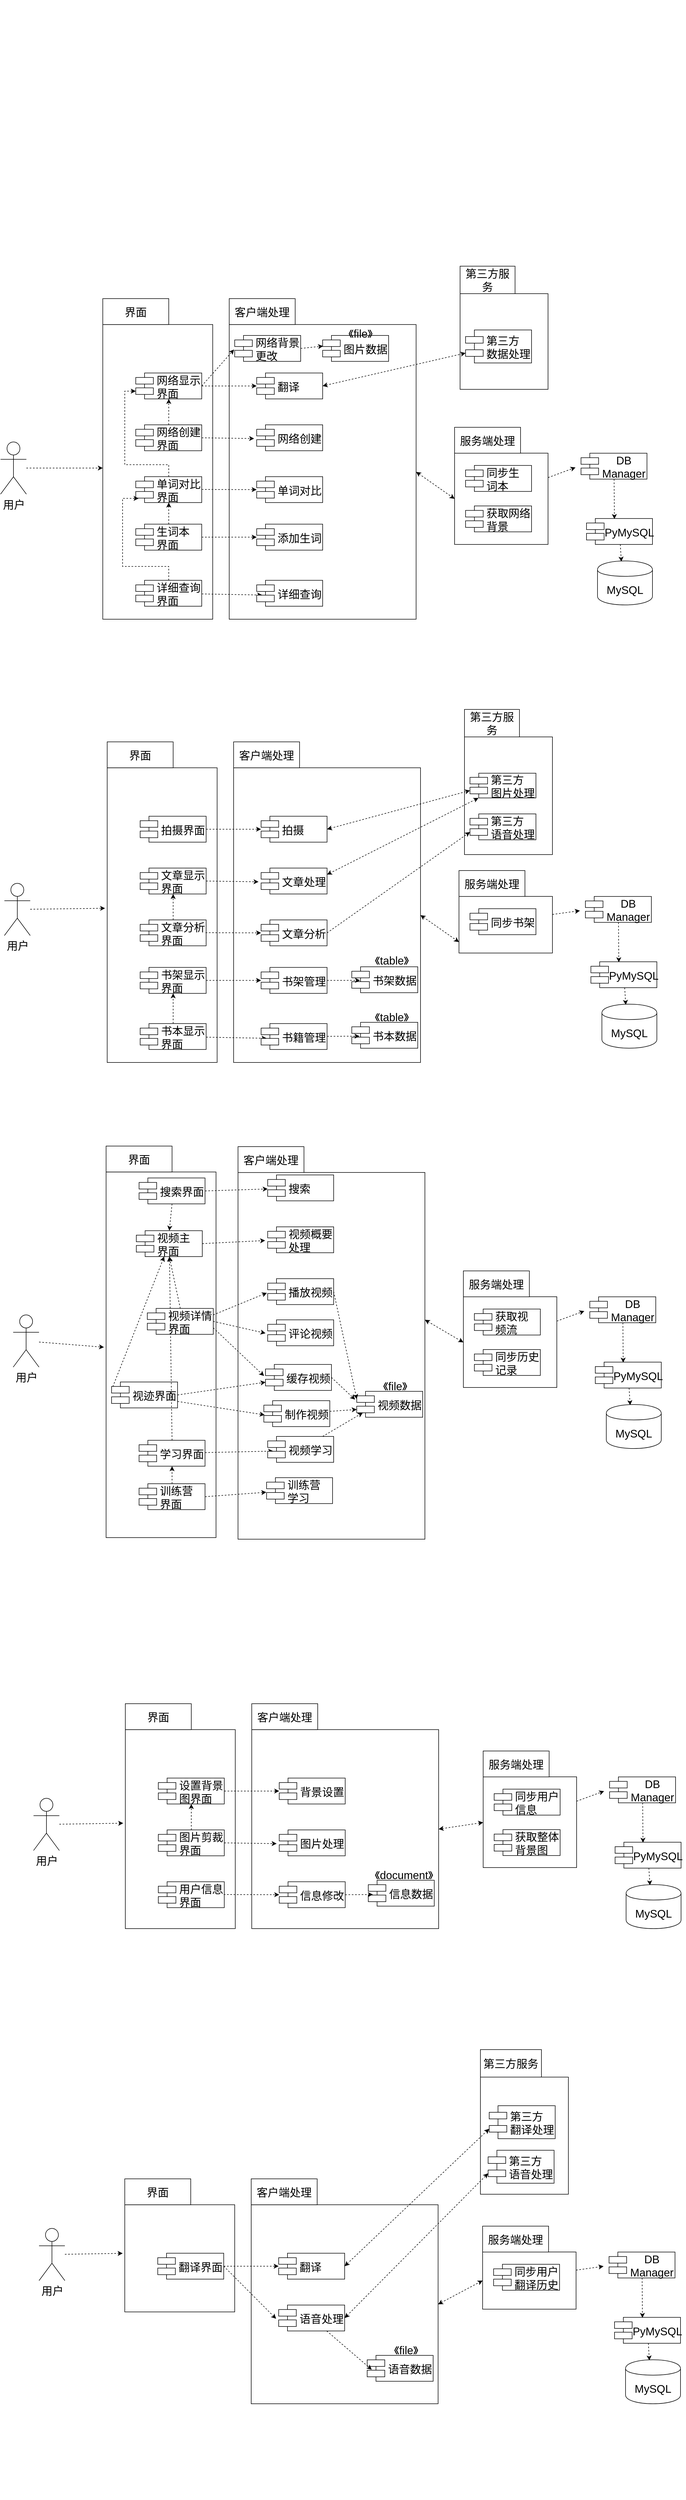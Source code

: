 <mxfile version="12.4.3" type="github" pages="1">
  <diagram id="ex9LxSfplm9mxNxkGoQS" name="Page-1">
    <mxGraphModel dx="1762" dy="5540" grid="0" gridSize="10" guides="1" tooltips="1" connect="1" arrows="1" fold="1" page="1" pageScale="1" pageWidth="3300" pageHeight="4681" math="0" shadow="0">
      <root>
        <mxCell id="0"/>
        <mxCell id="1" parent="0"/>
        <mxCell id="tbxaxa6crfy1sIHWOHth-10" style="edgeStyle=none;rounded=0;orthogonalLoop=1;jettySize=auto;html=1;exitX=0;exitY=0;exitDx=340;exitDy=281.935;exitPerimeter=0;entryX=0;entryY=0;entryDx=0;entryDy=97;entryPerimeter=0;dashed=1;startArrow=classic;startFill=1;fontSize=20;" parent="1" source="CW-1tltKVULje9kkSE9_-15" target="tbxaxa6crfy1sIHWOHth-8" edge="1">
          <mxGeometry relative="1" as="geometry"/>
        </mxCell>
        <mxCell id="CW-1tltKVULje9kkSE9_-15" value="" style="shape=folder;fontStyle=1;spacingTop=10;tabWidth=40;tabHeight=14;tabPosition=left;html=1;fontSize=20;" parent="1" vertex="1">
          <mxGeometry x="590" y="506.13" width="340" height="549.87" as="geometry"/>
        </mxCell>
        <mxCell id="CW-1tltKVULje9kkSE9_-30" value="" style="group;fontSize=16;" parent="1" vertex="1" connectable="0">
          <mxGeometry x="860" y="-70" width="560" height="1200" as="geometry"/>
        </mxCell>
        <mxCell id="tbxaxa6crfy1sIHWOHth-8" value="" style="shape=folder;fontStyle=1;spacingTop=10;tabWidth=40;tabHeight=14;tabPosition=left;html=1;fontSize=20;" parent="CW-1tltKVULje9kkSE9_-30" vertex="1">
          <mxGeometry x="140" y="810" width="170" height="180" as="geometry"/>
        </mxCell>
        <mxCell id="CW-1tltKVULje9kkSE9_-31" value="" style="shape=folder;fontStyle=1;spacingTop=10;tabWidth=40;tabHeight=14;tabPosition=left;html=1;fontSize=20;" parent="CW-1tltKVULje9kkSE9_-30" vertex="1">
          <mxGeometry x="150" y="520" width="160" height="188" as="geometry"/>
        </mxCell>
        <mxCell id="CW-1tltKVULje9kkSE9_-32" value="第三方服务" style="rounded=0;whiteSpace=wrap;html=1;fontSize=20;" parent="CW-1tltKVULje9kkSE9_-30" vertex="1">
          <mxGeometry x="150" y="484" width="100" height="50" as="geometry"/>
        </mxCell>
        <mxCell id="CW-1tltKVULje9kkSE9_-33" value="第三方&#xa;数据处理" style="shape=component;align=left;spacingLeft=36;fontSize=20;" parent="CW-1tltKVULje9kkSE9_-30" vertex="1">
          <mxGeometry x="160" y="600" width="120" height="60" as="geometry"/>
        </mxCell>
        <mxCell id="CW-1tltKVULje9kkSE9_-62" value="同步生&#xa;词本" style="shape=component;align=left;spacingLeft=36;fontSize=20;" parent="CW-1tltKVULje9kkSE9_-30" vertex="1">
          <mxGeometry x="160" y="846.432" width="120" height="47.131" as="geometry"/>
        </mxCell>
        <mxCell id="tbxaxa6crfy1sIHWOHth-1" value="获取网络&#xa;背景" style="shape=component;align=left;spacingLeft=36;fontSize=20;" parent="CW-1tltKVULje9kkSE9_-30" vertex="1">
          <mxGeometry x="160" y="920.002" width="120" height="47.131" as="geometry"/>
        </mxCell>
        <mxCell id="tbxaxa6crfy1sIHWOHth-9" value="服务端处理" style="rounded=0;whiteSpace=wrap;html=1;fontSize=20;" parent="CW-1tltKVULje9kkSE9_-30" vertex="1">
          <mxGeometry x="140" y="777" width="120" height="47.131" as="geometry"/>
        </mxCell>
        <mxCell id="tbxaxa6crfy1sIHWOHth-14" style="edgeStyle=none;rounded=0;orthogonalLoop=1;jettySize=auto;html=1;entryX=0.423;entryY=0.019;entryDx=0;entryDy=0;entryPerimeter=0;dashed=1;startArrow=none;startFill=0;fontSize=20;" parent="CW-1tltKVULje9kkSE9_-30" source="tbxaxa6crfy1sIHWOHth-11" target="tbxaxa6crfy1sIHWOHth-12" edge="1">
          <mxGeometry relative="1" as="geometry"/>
        </mxCell>
        <mxCell id="tbxaxa6crfy1sIHWOHth-11" value="DB&#xa;Manager" style="shape=component;align=center;spacingLeft=36;fontSize=20;" parent="CW-1tltKVULje9kkSE9_-30" vertex="1">
          <mxGeometry x="370" y="824.133" width="120" height="47.131" as="geometry"/>
        </mxCell>
        <mxCell id="tbxaxa6crfy1sIHWOHth-15" style="edgeStyle=none;rounded=0;orthogonalLoop=1;jettySize=auto;html=1;entryX=0.434;entryY=0.016;entryDx=0;entryDy=0;entryPerimeter=0;dashed=1;startArrow=none;startFill=0;fontSize=20;" parent="CW-1tltKVULje9kkSE9_-30" source="tbxaxa6crfy1sIHWOHth-12" target="CW-1tltKVULje9kkSE9_-3" edge="1">
          <mxGeometry relative="1" as="geometry"/>
        </mxCell>
        <mxCell id="tbxaxa6crfy1sIHWOHth-12" value="PyMySQL" style="shape=component;align=center;spacingLeft=36;fontSize=20;" parent="CW-1tltKVULje9kkSE9_-30" vertex="1">
          <mxGeometry x="380" y="942.873" width="120" height="47.131" as="geometry"/>
        </mxCell>
        <mxCell id="CW-1tltKVULje9kkSE9_-3" value="MySQL" style="shape=cylinder;whiteSpace=wrap;html=1;boundedLbl=1;backgroundOutline=1;fontSize=20;" parent="CW-1tltKVULje9kkSE9_-30" vertex="1">
          <mxGeometry x="400" y="1020" width="100" height="80" as="geometry"/>
        </mxCell>
        <mxCell id="CW-1tltKVULje9kkSE9_-11" value="" style="group;fontSize=20;" parent="1" vertex="1" connectable="0">
          <mxGeometry x="370" y="470" width="200" height="586" as="geometry"/>
        </mxCell>
        <mxCell id="CW-1tltKVULje9kkSE9_-9" value="" style="shape=folder;fontStyle=1;spacingTop=10;tabWidth=40;tabHeight=14;tabPosition=left;html=1;fontSize=20;" parent="CW-1tltKVULje9kkSE9_-11" vertex="1">
          <mxGeometry x="-10" y="36.134" width="200" height="549.866" as="geometry"/>
        </mxCell>
        <mxCell id="CW-1tltKVULje9kkSE9_-10" value="界面" style="rounded=0;whiteSpace=wrap;html=1;fontSize=20;" parent="CW-1tltKVULje9kkSE9_-11" vertex="1">
          <mxGeometry x="-10" y="3" width="120" height="47.131" as="geometry"/>
        </mxCell>
        <mxCell id="CW-1tltKVULje9kkSE9_-2" value="网络显示&#xa;界面" style="shape=component;align=left;spacingLeft=36;fontSize=20;" parent="CW-1tltKVULje9kkSE9_-11" vertex="1">
          <mxGeometry x="50" y="138.252" width="120" height="47.131" as="geometry"/>
        </mxCell>
        <mxCell id="tbxaxa6crfy1sIHWOHth-2" style="rounded=0;orthogonalLoop=1;jettySize=auto;html=1;entryX=0.5;entryY=1;entryDx=0;entryDy=0;dashed=1;fontSize=20;" parent="CW-1tltKVULje9kkSE9_-11" source="CW-1tltKVULje9kkSE9_-4" target="CW-1tltKVULje9kkSE9_-2" edge="1">
          <mxGeometry relative="1" as="geometry"/>
        </mxCell>
        <mxCell id="CW-1tltKVULje9kkSE9_-4" value="网络创建&#xa;界面" style="shape=component;align=left;spacingLeft=36;fontSize=20;" parent="CW-1tltKVULje9kkSE9_-11" vertex="1">
          <mxGeometry x="50" y="232.515" width="120" height="47.131" as="geometry"/>
        </mxCell>
        <mxCell id="y9JsLyn2BETV8xNkZONh-4" style="edgeStyle=orthogonalEdgeStyle;rounded=0;orthogonalLoop=1;jettySize=auto;html=1;exitX=0.5;exitY=0;exitDx=0;exitDy=0;entryX=0;entryY=0.7;entryDx=0;entryDy=0;fontSize=20;dashed=1;" edge="1" parent="CW-1tltKVULje9kkSE9_-11" source="CW-1tltKVULje9kkSE9_-5" target="CW-1tltKVULje9kkSE9_-2">
          <mxGeometry relative="1" as="geometry">
            <Array as="points">
              <mxPoint x="110" y="305"/>
              <mxPoint x="30" y="305"/>
              <mxPoint x="30" y="171"/>
            </Array>
          </mxGeometry>
        </mxCell>
        <mxCell id="CW-1tltKVULje9kkSE9_-5" value="单词对比&#xa;界面" style="shape=component;align=left;spacingLeft=36;fontSize=20;" parent="CW-1tltKVULje9kkSE9_-11" vertex="1">
          <mxGeometry x="50" y="326.777" width="120" height="47.131" as="geometry"/>
        </mxCell>
        <mxCell id="y9JsLyn2BETV8xNkZONh-5" style="edgeStyle=orthogonalEdgeStyle;rounded=0;orthogonalLoop=1;jettySize=auto;html=1;entryX=0.5;entryY=1;entryDx=0;entryDy=0;dashed=1;fontSize=20;" edge="1" parent="CW-1tltKVULje9kkSE9_-11" source="CW-1tltKVULje9kkSE9_-6" target="CW-1tltKVULje9kkSE9_-5">
          <mxGeometry relative="1" as="geometry"/>
        </mxCell>
        <mxCell id="CW-1tltKVULje9kkSE9_-6" value="生词本&#xa;界面" style="shape=component;align=left;spacingLeft=36;fontSize=20;" parent="CW-1tltKVULje9kkSE9_-11" vertex="1">
          <mxGeometry x="50" y="413.185" width="120" height="47.131" as="geometry"/>
        </mxCell>
        <mxCell id="y9JsLyn2BETV8xNkZONh-6" style="edgeStyle=orthogonalEdgeStyle;rounded=0;orthogonalLoop=1;jettySize=auto;html=1;entryX=0.043;entryY=0.838;entryDx=0;entryDy=0;entryPerimeter=0;dashed=1;fontSize=20;" edge="1" parent="CW-1tltKVULje9kkSE9_-11" source="CW-1tltKVULje9kkSE9_-7" target="CW-1tltKVULje9kkSE9_-5">
          <mxGeometry relative="1" as="geometry">
            <Array as="points">
              <mxPoint x="110" y="490"/>
              <mxPoint x="26" y="490"/>
              <mxPoint x="26" y="366"/>
            </Array>
          </mxGeometry>
        </mxCell>
        <mxCell id="CW-1tltKVULje9kkSE9_-7" value="详细查询&#xa;界面" style="shape=component;align=left;spacingLeft=36;fontSize=20;" parent="CW-1tltKVULje9kkSE9_-11" vertex="1">
          <mxGeometry x="50" y="515.303" width="120" height="47.131" as="geometry"/>
        </mxCell>
        <mxCell id="CW-1tltKVULje9kkSE9_-34" style="rounded=0;orthogonalLoop=1;jettySize=auto;html=1;exitX=1;exitY=0.5;exitDx=0;exitDy=0;entryX=0;entryY=0.7;entryDx=0;entryDy=0;fontSize=20;dashed=1;startArrow=classic;startFill=1;" parent="1" source="CW-1tltKVULje9kkSE9_-18" target="CW-1tltKVULje9kkSE9_-33" edge="1">
          <mxGeometry relative="1" as="geometry"/>
        </mxCell>
        <mxCell id="CW-1tltKVULje9kkSE9_-38" style="edgeStyle=none;rounded=0;orthogonalLoop=1;jettySize=auto;html=1;exitX=1;exitY=0.5;exitDx=0;exitDy=0;dashed=1;fontSize=20;" parent="1" source="CW-1tltKVULje9kkSE9_-2" target="CW-1tltKVULje9kkSE9_-18" edge="1">
          <mxGeometry relative="1" as="geometry"/>
        </mxCell>
        <mxCell id="CW-1tltKVULje9kkSE9_-39" style="edgeStyle=none;rounded=0;orthogonalLoop=1;jettySize=auto;html=1;exitX=1;exitY=0.5;exitDx=0;exitDy=0;entryX=-0.039;entryY=0.53;entryDx=0;entryDy=0;entryPerimeter=0;dashed=1;fontSize=20;" parent="1" source="CW-1tltKVULje9kkSE9_-4" target="CW-1tltKVULje9kkSE9_-19" edge="1">
          <mxGeometry relative="1" as="geometry"/>
        </mxCell>
        <mxCell id="CW-1tltKVULje9kkSE9_-43" style="edgeStyle=none;rounded=0;orthogonalLoop=1;jettySize=auto;html=1;exitX=1;exitY=0.5;exitDx=0;exitDy=0;dashed=1;fontSize=20;" parent="1" source="CW-1tltKVULje9kkSE9_-6" target="CW-1tltKVULje9kkSE9_-21" edge="1">
          <mxGeometry relative="1" as="geometry"/>
        </mxCell>
        <mxCell id="CW-1tltKVULje9kkSE9_-45" style="edgeStyle=none;rounded=0;orthogonalLoop=1;jettySize=auto;html=1;entryX=0.083;entryY=0.567;entryDx=0;entryDy=0;entryPerimeter=0;dashed=1;fontSize=20;" parent="1" source="CW-1tltKVULje9kkSE9_-7" target="CW-1tltKVULje9kkSE9_-22" edge="1">
          <mxGeometry relative="1" as="geometry"/>
        </mxCell>
        <mxCell id="CW-1tltKVULje9kkSE9_-70" style="edgeStyle=none;rounded=0;orthogonalLoop=1;jettySize=auto;html=1;exitX=1;exitY=0.5;exitDx=0;exitDy=0;entryX=-0.01;entryY=0.541;entryDx=0;entryDy=0;entryPerimeter=0;dashed=1;fontSize=20;" parent="1" source="CW-1tltKVULje9kkSE9_-2" target="CW-1tltKVULje9kkSE9_-69" edge="1">
          <mxGeometry relative="1" as="geometry"/>
        </mxCell>
        <mxCell id="tbxaxa6crfy1sIHWOHth-6" style="edgeStyle=none;rounded=0;orthogonalLoop=1;jettySize=auto;html=1;exitX=1;exitY=0.5;exitDx=0;exitDy=0;dashed=1;entryX=0.006;entryY=0.411;entryDx=0;entryDy=0;entryPerimeter=0;fontSize=20;" parent="1" source="CW-1tltKVULje9kkSE9_-69" target="tbxaxa6crfy1sIHWOHth-4" edge="1">
          <mxGeometry relative="1" as="geometry">
            <mxPoint x="830" y="460" as="targetPoint"/>
          </mxGeometry>
        </mxCell>
        <mxCell id="tbxaxa6crfy1sIHWOHth-7" value="" style="group;fontSize=20;" parent="1" vertex="1" connectable="0">
          <mxGeometry x="760" y="540" width="120" height="47.133" as="geometry"/>
        </mxCell>
        <mxCell id="tbxaxa6crfy1sIHWOHth-4" value="图片数据" style="shape=component;align=left;spacingLeft=36;fontSize=20;" parent="tbxaxa6crfy1sIHWOHth-7" vertex="1">
          <mxGeometry y="0.002" width="120" height="47.131" as="geometry"/>
        </mxCell>
        <mxCell id="CW-1tltKVULje9kkSE9_-16" value="" style="group;fontSize=20;" parent="1" vertex="1" connectable="0">
          <mxGeometry x="640" y="529.7" width="120" height="502.735" as="geometry"/>
        </mxCell>
        <mxCell id="CW-1tltKVULje9kkSE9_-18" value="翻译" style="shape=component;align=left;spacingLeft=36;fontSize=20;" parent="CW-1tltKVULje9kkSE9_-16" vertex="1">
          <mxGeometry y="78.552" width="120" height="47.131" as="geometry"/>
        </mxCell>
        <mxCell id="CW-1tltKVULje9kkSE9_-19" value="网络创建" style="shape=component;align=left;spacingLeft=36;fontSize=20;" parent="CW-1tltKVULje9kkSE9_-16" vertex="1">
          <mxGeometry y="172.815" width="120" height="47.131" as="geometry"/>
        </mxCell>
        <mxCell id="CW-1tltKVULje9kkSE9_-20" value="单词对比" style="shape=component;align=left;spacingLeft=36;fontSize=20;" parent="CW-1tltKVULje9kkSE9_-16" vertex="1">
          <mxGeometry y="267.078" width="120" height="47.131" as="geometry"/>
        </mxCell>
        <mxCell id="CW-1tltKVULje9kkSE9_-21" value="添加生词" style="shape=component;align=left;spacingLeft=36;fontSize=20;" parent="CW-1tltKVULje9kkSE9_-16" vertex="1">
          <mxGeometry y="353.485" width="120" height="47.131" as="geometry"/>
        </mxCell>
        <mxCell id="CW-1tltKVULje9kkSE9_-22" value="详细查询" style="shape=component;align=left;spacingLeft=36;fontSize=20;" parent="CW-1tltKVULje9kkSE9_-16" vertex="1">
          <mxGeometry y="455.603" width="120" height="47.131" as="geometry"/>
        </mxCell>
        <mxCell id="CW-1tltKVULje9kkSE9_-23" value="客户端处理" style="rounded=0;whiteSpace=wrap;html=1;fontSize=20;" parent="1" vertex="1">
          <mxGeometry x="590" y="473" width="120" height="47.131" as="geometry"/>
        </mxCell>
        <mxCell id="CW-1tltKVULje9kkSE9_-40" style="edgeStyle=none;rounded=0;orthogonalLoop=1;jettySize=auto;html=1;entryX=0.25;entryY=0.4;entryDx=0;entryDy=0;entryPerimeter=0;dashed=1;fontSize=20;" parent="1" edge="1">
          <mxGeometry relative="1" as="geometry">
            <mxPoint x="540" y="820" as="sourcePoint"/>
            <mxPoint x="640" y="820.343" as="targetPoint"/>
          </mxGeometry>
        </mxCell>
        <mxCell id="CW-1tltKVULje9kkSE9_-69" value="网络背景&#xa;更改" style="shape=component;align=left;spacingLeft=36;fontSize=20;" parent="1" vertex="1">
          <mxGeometry x="600" y="540.002" width="120" height="47.131" as="geometry"/>
        </mxCell>
        <mxCell id="tbxaxa6crfy1sIHWOHth-13" style="edgeStyle=none;rounded=0;orthogonalLoop=1;jettySize=auto;html=1;dashed=1;startArrow=none;startFill=0;fontSize=20;" parent="1" source="tbxaxa6crfy1sIHWOHth-8" edge="1">
          <mxGeometry relative="1" as="geometry">
            <mxPoint x="1220" y="780" as="targetPoint"/>
          </mxGeometry>
        </mxCell>
        <mxCell id="qJFX0ecqvIk8mTzOzyiB-1" style="edgeStyle=none;rounded=0;orthogonalLoop=1;jettySize=auto;html=1;exitX=0;exitY=0;exitDx=340;exitDy=281.935;exitPerimeter=0;entryX=0;entryY=0;entryDx=0;entryDy=97;entryPerimeter=0;dashed=1;startArrow=classic;startFill=1;fontSize=20;" parent="1" source="qJFX0ecqvIk8mTzOzyiB-2" target="qJFX0ecqvIk8mTzOzyiB-3" edge="1">
          <mxGeometry relative="1" as="geometry"/>
        </mxCell>
        <mxCell id="qJFX0ecqvIk8mTzOzyiB-2" value="" style="shape=folder;fontStyle=1;spacingTop=10;tabWidth=40;tabHeight=14;tabPosition=left;html=1;fontSize=20;" parent="1" vertex="1">
          <mxGeometry x="598" y="1312.13" width="340" height="549.87" as="geometry"/>
        </mxCell>
        <mxCell id="qJFX0ecqvIk8mTzOzyiB-3" value="" style="shape=folder;fontStyle=1;spacingTop=10;tabWidth=40;tabHeight=14;tabPosition=left;html=1;fontSize=20;" parent="1" vertex="1">
          <mxGeometry x="1008" y="1546" width="170" height="117" as="geometry"/>
        </mxCell>
        <mxCell id="qJFX0ecqvIk8mTzOzyiB-4" value="" style="shape=folder;fontStyle=1;spacingTop=10;tabWidth=40;tabHeight=14;tabPosition=left;html=1;fontSize=20;" parent="1" vertex="1">
          <mxGeometry x="1018" y="1256" width="160" height="228" as="geometry"/>
        </mxCell>
        <mxCell id="qJFX0ecqvIk8mTzOzyiB-5" value="第三方服务" style="rounded=0;whiteSpace=wrap;html=1;fontSize=20;" parent="1" vertex="1">
          <mxGeometry x="1018" y="1220" width="100" height="50" as="geometry"/>
        </mxCell>
        <mxCell id="qJFX0ecqvIk8mTzOzyiB-50" style="edgeStyle=none;rounded=0;orthogonalLoop=1;jettySize=auto;html=1;entryX=1;entryY=0.25;entryDx=0;entryDy=0;dashed=1;startArrow=classic;startFill=1;fontSize=20;" parent="1" source="qJFX0ecqvIk8mTzOzyiB-6" target="qJFX0ecqvIk8mTzOzyiB-36" edge="1">
          <mxGeometry relative="1" as="geometry"/>
        </mxCell>
        <mxCell id="qJFX0ecqvIk8mTzOzyiB-6" value="第三方&#xa;图片处理" style="shape=component;align=left;spacingLeft=36;fontSize=20;" parent="1" vertex="1">
          <mxGeometry x="1028" y="1336" width="120" height="45" as="geometry"/>
        </mxCell>
        <mxCell id="qJFX0ecqvIk8mTzOzyiB-7" value="同步书架" style="shape=component;align=left;spacingLeft=36;fontSize=20;" parent="1" vertex="1">
          <mxGeometry x="1028" y="1582.432" width="120" height="47.131" as="geometry"/>
        </mxCell>
        <mxCell id="qJFX0ecqvIk8mTzOzyiB-9" value="服务端处理" style="rounded=0;whiteSpace=wrap;html=1;fontSize=20;" parent="1" vertex="1">
          <mxGeometry x="1008" y="1513" width="120" height="47.131" as="geometry"/>
        </mxCell>
        <mxCell id="qJFX0ecqvIk8mTzOzyiB-10" style="edgeStyle=none;rounded=0;orthogonalLoop=1;jettySize=auto;html=1;entryX=0.423;entryY=0.019;entryDx=0;entryDy=0;entryPerimeter=0;dashed=1;startArrow=none;startFill=0;fontSize=20;" parent="1" source="qJFX0ecqvIk8mTzOzyiB-11" target="qJFX0ecqvIk8mTzOzyiB-13" edge="1">
          <mxGeometry relative="1" as="geometry"/>
        </mxCell>
        <mxCell id="qJFX0ecqvIk8mTzOzyiB-11" value="DB&#xa;Manager" style="shape=component;align=center;spacingLeft=36;fontSize=20;" parent="1" vertex="1">
          <mxGeometry x="1238" y="1560.133" width="120" height="47.131" as="geometry"/>
        </mxCell>
        <mxCell id="qJFX0ecqvIk8mTzOzyiB-12" style="edgeStyle=none;rounded=0;orthogonalLoop=1;jettySize=auto;html=1;entryX=0.434;entryY=0.016;entryDx=0;entryDy=0;entryPerimeter=0;dashed=1;startArrow=none;startFill=0;fontSize=20;" parent="1" source="qJFX0ecqvIk8mTzOzyiB-13" target="qJFX0ecqvIk8mTzOzyiB-14" edge="1">
          <mxGeometry relative="1" as="geometry"/>
        </mxCell>
        <mxCell id="qJFX0ecqvIk8mTzOzyiB-13" value="PyMySQL" style="shape=component;align=center;spacingLeft=36;fontSize=20;" parent="1" vertex="1">
          <mxGeometry x="1248" y="1678.873" width="120" height="47.131" as="geometry"/>
        </mxCell>
        <mxCell id="qJFX0ecqvIk8mTzOzyiB-14" value="MySQL" style="shape=cylinder;whiteSpace=wrap;html=1;boundedLbl=1;backgroundOutline=1;fontSize=20;" parent="1" vertex="1">
          <mxGeometry x="1268" y="1756" width="100" height="80" as="geometry"/>
        </mxCell>
        <mxCell id="qJFX0ecqvIk8mTzOzyiB-15" value="" style="group;fontSize=20;" parent="1" vertex="1" connectable="0">
          <mxGeometry x="378" y="1276" width="200" height="586" as="geometry"/>
        </mxCell>
        <mxCell id="qJFX0ecqvIk8mTzOzyiB-16" value="" style="shape=folder;fontStyle=1;spacingTop=10;tabWidth=40;tabHeight=14;tabPosition=left;html=1;fontSize=20;" parent="qJFX0ecqvIk8mTzOzyiB-15" vertex="1">
          <mxGeometry x="-10" y="36.134" width="200" height="549.866" as="geometry"/>
        </mxCell>
        <mxCell id="qJFX0ecqvIk8mTzOzyiB-17" value="界面" style="rounded=0;whiteSpace=wrap;html=1;fontSize=20;" parent="qJFX0ecqvIk8mTzOzyiB-15" vertex="1">
          <mxGeometry x="-10" y="3" width="120" height="47.131" as="geometry"/>
        </mxCell>
        <mxCell id="qJFX0ecqvIk8mTzOzyiB-18" value="拍摄界面" style="shape=component;align=left;spacingLeft=36;fontSize=20;" parent="qJFX0ecqvIk8mTzOzyiB-15" vertex="1">
          <mxGeometry x="50" y="138.252" width="120" height="47.131" as="geometry"/>
        </mxCell>
        <mxCell id="qJFX0ecqvIk8mTzOzyiB-20" value="文章显示&#xa;界面" style="shape=component;align=left;spacingLeft=36;fontSize=20;" parent="qJFX0ecqvIk8mTzOzyiB-15" vertex="1">
          <mxGeometry x="50" y="232.515" width="120" height="47.131" as="geometry"/>
        </mxCell>
        <mxCell id="qJFX0ecqvIk8mTzOzyiB-113" style="edgeStyle=none;rounded=0;orthogonalLoop=1;jettySize=auto;html=1;dashed=1;startArrow=none;startFill=0;fontSize=20;" parent="qJFX0ecqvIk8mTzOzyiB-15" source="qJFX0ecqvIk8mTzOzyiB-21" target="qJFX0ecqvIk8mTzOzyiB-20" edge="1">
          <mxGeometry relative="1" as="geometry"/>
        </mxCell>
        <mxCell id="qJFX0ecqvIk8mTzOzyiB-21" value="文章分析&#xa;界面" style="shape=component;align=left;spacingLeft=36;fontSize=20;" parent="qJFX0ecqvIk8mTzOzyiB-15" vertex="1">
          <mxGeometry x="50" y="326.777" width="120" height="47.131" as="geometry"/>
        </mxCell>
        <mxCell id="qJFX0ecqvIk8mTzOzyiB-22" value="书架显示&#xa;界面" style="shape=component;align=left;spacingLeft=36;fontSize=20;" parent="qJFX0ecqvIk8mTzOzyiB-15" vertex="1">
          <mxGeometry x="50" y="413.185" width="120" height="47.131" as="geometry"/>
        </mxCell>
        <mxCell id="qJFX0ecqvIk8mTzOzyiB-114" style="edgeStyle=none;rounded=0;orthogonalLoop=1;jettySize=auto;html=1;dashed=1;startArrow=none;startFill=0;fontSize=20;" parent="qJFX0ecqvIk8mTzOzyiB-15" source="qJFX0ecqvIk8mTzOzyiB-23" target="qJFX0ecqvIk8mTzOzyiB-22" edge="1">
          <mxGeometry relative="1" as="geometry"/>
        </mxCell>
        <mxCell id="qJFX0ecqvIk8mTzOzyiB-23" value="书本显示&#xa;界面" style="shape=component;align=left;spacingLeft=36;fontSize=20;" parent="qJFX0ecqvIk8mTzOzyiB-15" vertex="1">
          <mxGeometry x="50" y="515.303" width="120" height="47.131" as="geometry"/>
        </mxCell>
        <mxCell id="qJFX0ecqvIk8mTzOzyiB-24" style="rounded=0;orthogonalLoop=1;jettySize=auto;html=1;exitX=1;exitY=0.5;exitDx=0;exitDy=0;entryX=0;entryY=0.7;entryDx=0;entryDy=0;fontSize=20;dashed=1;startArrow=classic;startFill=1;" parent="1" source="qJFX0ecqvIk8mTzOzyiB-35" target="qJFX0ecqvIk8mTzOzyiB-6" edge="1">
          <mxGeometry relative="1" as="geometry"/>
        </mxCell>
        <mxCell id="qJFX0ecqvIk8mTzOzyiB-25" style="edgeStyle=none;rounded=0;orthogonalLoop=1;jettySize=auto;html=1;exitX=1;exitY=0.5;exitDx=0;exitDy=0;dashed=1;fontSize=20;" parent="1" source="qJFX0ecqvIk8mTzOzyiB-18" target="qJFX0ecqvIk8mTzOzyiB-35" edge="1">
          <mxGeometry relative="1" as="geometry"/>
        </mxCell>
        <mxCell id="qJFX0ecqvIk8mTzOzyiB-26" style="edgeStyle=none;rounded=0;orthogonalLoop=1;jettySize=auto;html=1;exitX=1;exitY=0.5;exitDx=0;exitDy=0;entryX=-0.039;entryY=0.53;entryDx=0;entryDy=0;entryPerimeter=0;dashed=1;fontSize=20;" parent="1" source="qJFX0ecqvIk8mTzOzyiB-20" target="qJFX0ecqvIk8mTzOzyiB-36" edge="1">
          <mxGeometry relative="1" as="geometry"/>
        </mxCell>
        <mxCell id="qJFX0ecqvIk8mTzOzyiB-27" style="edgeStyle=none;rounded=0;orthogonalLoop=1;jettySize=auto;html=1;exitX=1;exitY=0.5;exitDx=0;exitDy=0;dashed=1;fontSize=20;" parent="1" source="qJFX0ecqvIk8mTzOzyiB-22" target="qJFX0ecqvIk8mTzOzyiB-38" edge="1">
          <mxGeometry relative="1" as="geometry"/>
        </mxCell>
        <mxCell id="qJFX0ecqvIk8mTzOzyiB-28" style="edgeStyle=none;rounded=0;orthogonalLoop=1;jettySize=auto;html=1;entryX=0.083;entryY=0.567;entryDx=0;entryDy=0;entryPerimeter=0;dashed=1;fontSize=20;" parent="1" source="qJFX0ecqvIk8mTzOzyiB-23" target="qJFX0ecqvIk8mTzOzyiB-39" edge="1">
          <mxGeometry relative="1" as="geometry"/>
        </mxCell>
        <mxCell id="qJFX0ecqvIk8mTzOzyiB-34" value="" style="group;fontSize=20;" parent="1" vertex="1" connectable="0">
          <mxGeometry x="648" y="1335.7" width="120" height="502.735" as="geometry"/>
        </mxCell>
        <mxCell id="qJFX0ecqvIk8mTzOzyiB-35" value="拍摄" style="shape=component;align=left;spacingLeft=36;fontSize=20;" parent="qJFX0ecqvIk8mTzOzyiB-34" vertex="1">
          <mxGeometry y="78.552" width="120" height="47.131" as="geometry"/>
        </mxCell>
        <mxCell id="qJFX0ecqvIk8mTzOzyiB-36" value="文章处理" style="shape=component;align=left;spacingLeft=36;fontSize=20;" parent="qJFX0ecqvIk8mTzOzyiB-34" vertex="1">
          <mxGeometry y="172.815" width="120" height="47.131" as="geometry"/>
        </mxCell>
        <mxCell id="qJFX0ecqvIk8mTzOzyiB-37" value="文章分析" style="shape=component;align=left;spacingLeft=36;fontSize=20;" parent="qJFX0ecqvIk8mTzOzyiB-34" vertex="1">
          <mxGeometry y="267.078" width="120" height="47.131" as="geometry"/>
        </mxCell>
        <mxCell id="qJFX0ecqvIk8mTzOzyiB-38" value="书架管理" style="shape=component;align=left;spacingLeft=36;fontSize=20;" parent="qJFX0ecqvIk8mTzOzyiB-34" vertex="1">
          <mxGeometry y="353.485" width="120" height="47.131" as="geometry"/>
        </mxCell>
        <mxCell id="qJFX0ecqvIk8mTzOzyiB-39" value="书籍管理" style="shape=component;align=left;spacingLeft=36;fontSize=20;" parent="qJFX0ecqvIk8mTzOzyiB-34" vertex="1">
          <mxGeometry y="455.603" width="120" height="47.131" as="geometry"/>
        </mxCell>
        <mxCell id="qJFX0ecqvIk8mTzOzyiB-40" value="客户端处理" style="rounded=0;whiteSpace=wrap;html=1;fontSize=20;" parent="1" vertex="1">
          <mxGeometry x="598" y="1279" width="120" height="47.131" as="geometry"/>
        </mxCell>
        <mxCell id="qJFX0ecqvIk8mTzOzyiB-41" style="edgeStyle=none;rounded=0;orthogonalLoop=1;jettySize=auto;html=1;entryX=0.25;entryY=0.4;entryDx=0;entryDy=0;entryPerimeter=0;dashed=1;fontSize=20;" parent="1" edge="1">
          <mxGeometry relative="1" as="geometry">
            <mxPoint x="547" y="1626" as="sourcePoint"/>
            <mxPoint x="648" y="1626.343" as="targetPoint"/>
          </mxGeometry>
        </mxCell>
        <mxCell id="qJFX0ecqvIk8mTzOzyiB-43" style="edgeStyle=none;rounded=0;orthogonalLoop=1;jettySize=auto;html=1;dashed=1;startArrow=none;startFill=0;fontSize=20;" parent="1" source="qJFX0ecqvIk8mTzOzyiB-3" edge="1">
          <mxGeometry relative="1" as="geometry">
            <mxPoint x="1228" y="1586" as="targetPoint"/>
          </mxGeometry>
        </mxCell>
        <mxCell id="qJFX0ecqvIk8mTzOzyiB-49" style="rounded=0;orthogonalLoop=1;jettySize=auto;html=1;dashed=1;fontSize=20;" parent="1" source="qJFX0ecqvIk8mTzOzyiB-46" target="CW-1tltKVULje9kkSE9_-9" edge="1">
          <mxGeometry relative="1" as="geometry"/>
        </mxCell>
        <mxCell id="qJFX0ecqvIk8mTzOzyiB-46" value="用户" style="shape=umlActor;verticalLabelPosition=bottom;labelBackgroundColor=#ffffff;verticalAlign=top;html=1;outlineConnect=0;fontSize=20;" parent="1" vertex="1">
          <mxGeometry x="174" y="733.57" width="47" height="95" as="geometry"/>
        </mxCell>
        <mxCell id="qJFX0ecqvIk8mTzOzyiB-51" value="第三方&#xa;语音处理" style="shape=component;align=left;spacingLeft=36;fontSize=20;" parent="1" vertex="1">
          <mxGeometry x="1028" y="1410.002" width="120" height="47.131" as="geometry"/>
        </mxCell>
        <mxCell id="qJFX0ecqvIk8mTzOzyiB-52" style="edgeStyle=none;rounded=0;orthogonalLoop=1;jettySize=auto;html=1;exitX=1;exitY=0.5;exitDx=0;exitDy=0;entryX=0;entryY=0.7;entryDx=0;entryDy=0;dashed=1;startArrow=none;startFill=0;fontSize=20;" parent="1" source="qJFX0ecqvIk8mTzOzyiB-37" target="qJFX0ecqvIk8mTzOzyiB-51" edge="1">
          <mxGeometry relative="1" as="geometry"/>
        </mxCell>
        <mxCell id="qJFX0ecqvIk8mTzOzyiB-53" value="" style="group;fontSize=20;" parent="1" vertex="1" connectable="0">
          <mxGeometry x="813" y="1688" width="120" height="47.133" as="geometry"/>
        </mxCell>
        <mxCell id="qJFX0ecqvIk8mTzOzyiB-54" value="书架数据" style="shape=component;align=left;spacingLeft=36;fontSize=20;" parent="qJFX0ecqvIk8mTzOzyiB-53" vertex="1">
          <mxGeometry y="0.002" width="120" height="47.131" as="geometry"/>
        </mxCell>
        <mxCell id="qJFX0ecqvIk8mTzOzyiB-57" value="" style="group;fontSize=20;" parent="1" vertex="1" connectable="0">
          <mxGeometry x="813" y="1789" width="120" height="47.133" as="geometry"/>
        </mxCell>
        <mxCell id="qJFX0ecqvIk8mTzOzyiB-58" value="书本数据" style="shape=component;align=left;spacingLeft=36;fontSize=20;" parent="qJFX0ecqvIk8mTzOzyiB-57" vertex="1">
          <mxGeometry y="0.002" width="120" height="47.131" as="geometry"/>
        </mxCell>
        <mxCell id="qJFX0ecqvIk8mTzOzyiB-60" style="edgeStyle=none;rounded=0;orthogonalLoop=1;jettySize=auto;html=1;exitX=1;exitY=0.5;exitDx=0;exitDy=0;entryX=0.124;entryY=0.523;entryDx=0;entryDy=0;entryPerimeter=0;dashed=1;startArrow=none;startFill=0;fontSize=20;" parent="1" source="qJFX0ecqvIk8mTzOzyiB-38" target="qJFX0ecqvIk8mTzOzyiB-54" edge="1">
          <mxGeometry relative="1" as="geometry"/>
        </mxCell>
        <mxCell id="qJFX0ecqvIk8mTzOzyiB-61" style="edgeStyle=none;rounded=0;orthogonalLoop=1;jettySize=auto;html=1;entryX=0.116;entryY=0.533;entryDx=0;entryDy=0;entryPerimeter=0;dashed=1;startArrow=none;startFill=0;fontSize=20;" parent="1" source="qJFX0ecqvIk8mTzOzyiB-39" target="qJFX0ecqvIk8mTzOzyiB-58" edge="1">
          <mxGeometry relative="1" as="geometry"/>
        </mxCell>
        <mxCell id="qJFX0ecqvIk8mTzOzyiB-63" style="edgeStyle=none;rounded=0;orthogonalLoop=1;jettySize=auto;html=1;entryX=-0.019;entryY=0.49;entryDx=0;entryDy=0;entryPerimeter=0;dashed=1;startArrow=none;startFill=0;fontSize=20;" parent="1" source="qJFX0ecqvIk8mTzOzyiB-62" target="qJFX0ecqvIk8mTzOzyiB-16" edge="1">
          <mxGeometry relative="1" as="geometry"/>
        </mxCell>
        <mxCell id="qJFX0ecqvIk8mTzOzyiB-62" value="用户" style="shape=umlActor;verticalLabelPosition=bottom;labelBackgroundColor=#ffffff;verticalAlign=top;html=1;outlineConnect=0;fontSize=20;" parent="1" vertex="1">
          <mxGeometry x="181" y="1536.2" width="47" height="95" as="geometry"/>
        </mxCell>
        <mxCell id="qJFX0ecqvIk8mTzOzyiB-64" style="edgeStyle=none;rounded=0;orthogonalLoop=1;jettySize=auto;html=1;exitX=0;exitY=0;exitDx=340;exitDy=281.935;exitPerimeter=0;entryX=0;entryY=0;entryDx=0;entryDy=97;entryPerimeter=0;dashed=1;startArrow=classic;startFill=1;fontSize=20;" parent="1" source="qJFX0ecqvIk8mTzOzyiB-65" target="qJFX0ecqvIk8mTzOzyiB-66" edge="1">
          <mxGeometry relative="1" as="geometry"/>
        </mxCell>
        <mxCell id="qJFX0ecqvIk8mTzOzyiB-65" value="" style="shape=folder;fontStyle=1;spacingTop=10;tabWidth=40;tabHeight=14;tabPosition=left;html=1;fontSize=20;" parent="1" vertex="1">
          <mxGeometry x="606" y="2048" width="340" height="680.87" as="geometry"/>
        </mxCell>
        <mxCell id="qJFX0ecqvIk8mTzOzyiB-66" value="" style="shape=folder;fontStyle=1;spacingTop=10;tabWidth=40;tabHeight=14;tabPosition=left;html=1;fontSize=20;" parent="1" vertex="1">
          <mxGeometry x="1016" y="2274" width="170" height="179" as="geometry"/>
        </mxCell>
        <mxCell id="qJFX0ecqvIk8mTzOzyiB-71" value="获取视&#xa;频流" style="shape=component;align=left;spacingLeft=36;fontSize=20;" parent="1" vertex="1">
          <mxGeometry x="1036" y="2310.432" width="120" height="47.131" as="geometry"/>
        </mxCell>
        <mxCell id="qJFX0ecqvIk8mTzOzyiB-72" value="同步历史&#xa;记录" style="shape=component;align=left;spacingLeft=36;fontSize=20;" parent="1" vertex="1">
          <mxGeometry x="1036" y="2384.002" width="120" height="47.131" as="geometry"/>
        </mxCell>
        <mxCell id="qJFX0ecqvIk8mTzOzyiB-73" value="服务端处理" style="rounded=0;whiteSpace=wrap;html=1;fontSize=20;" parent="1" vertex="1">
          <mxGeometry x="1016" y="2241" width="120" height="47.131" as="geometry"/>
        </mxCell>
        <mxCell id="qJFX0ecqvIk8mTzOzyiB-74" style="edgeStyle=none;rounded=0;orthogonalLoop=1;jettySize=auto;html=1;entryX=0.423;entryY=0.019;entryDx=0;entryDy=0;entryPerimeter=0;dashed=1;startArrow=none;startFill=0;fontSize=20;" parent="1" source="qJFX0ecqvIk8mTzOzyiB-75" target="qJFX0ecqvIk8mTzOzyiB-77" edge="1">
          <mxGeometry relative="1" as="geometry"/>
        </mxCell>
        <mxCell id="qJFX0ecqvIk8mTzOzyiB-75" value="DB&#xa;Manager" style="shape=component;align=center;spacingLeft=36;fontSize=20;" parent="1" vertex="1">
          <mxGeometry x="1246" y="2288.133" width="120" height="47.131" as="geometry"/>
        </mxCell>
        <mxCell id="qJFX0ecqvIk8mTzOzyiB-76" style="edgeStyle=none;rounded=0;orthogonalLoop=1;jettySize=auto;html=1;entryX=0.434;entryY=0.016;entryDx=0;entryDy=0;entryPerimeter=0;dashed=1;startArrow=none;startFill=0;fontSize=20;" parent="1" source="qJFX0ecqvIk8mTzOzyiB-77" target="qJFX0ecqvIk8mTzOzyiB-78" edge="1">
          <mxGeometry relative="1" as="geometry"/>
        </mxCell>
        <mxCell id="qJFX0ecqvIk8mTzOzyiB-77" value="PyMySQL" style="shape=component;align=center;spacingLeft=36;fontSize=20;" parent="1" vertex="1">
          <mxGeometry x="1256" y="2406.873" width="120" height="47.131" as="geometry"/>
        </mxCell>
        <mxCell id="qJFX0ecqvIk8mTzOzyiB-78" value="MySQL" style="shape=cylinder;whiteSpace=wrap;html=1;boundedLbl=1;backgroundOutline=1;fontSize=20;" parent="1" vertex="1">
          <mxGeometry x="1276" y="2484" width="100" height="80" as="geometry"/>
        </mxCell>
        <mxCell id="qJFX0ecqvIk8mTzOzyiB-79" value="" style="group;fontSize=20;" parent="1" vertex="1" connectable="0">
          <mxGeometry x="376" y="2011" width="200" height="715" as="geometry"/>
        </mxCell>
        <mxCell id="qJFX0ecqvIk8mTzOzyiB-80" value="" style="shape=folder;fontStyle=1;spacingTop=10;tabWidth=40;tabHeight=14;tabPosition=left;html=1;fontSize=20;" parent="qJFX0ecqvIk8mTzOzyiB-79" vertex="1">
          <mxGeometry x="-10" y="36.13" width="200" height="678.87" as="geometry"/>
        </mxCell>
        <mxCell id="qJFX0ecqvIk8mTzOzyiB-81" value="界面" style="rounded=0;whiteSpace=wrap;html=1;fontSize=20;" parent="qJFX0ecqvIk8mTzOzyiB-79" vertex="1">
          <mxGeometry x="-10" y="3" width="120" height="47.131" as="geometry"/>
        </mxCell>
        <mxCell id="cwHaPV5gWuyDAjNzJf7M-18" style="edgeStyle=none;rounded=0;orthogonalLoop=1;jettySize=auto;html=1;exitX=0.5;exitY=1;exitDx=0;exitDy=0;entryX=0.5;entryY=0;entryDx=0;entryDy=0;dashed=1;fontSize=20;" parent="qJFX0ecqvIk8mTzOzyiB-79" source="qJFX0ecqvIk8mTzOzyiB-82" target="qJFX0ecqvIk8mTzOzyiB-83" edge="1">
          <mxGeometry relative="1" as="geometry"/>
        </mxCell>
        <mxCell id="qJFX0ecqvIk8mTzOzyiB-82" value="搜索界面" style="shape=component;align=left;spacingLeft=36;fontSize=20;" parent="qJFX0ecqvIk8mTzOzyiB-79" vertex="1">
          <mxGeometry x="50" y="61.002" width="120" height="47.131" as="geometry"/>
        </mxCell>
        <mxCell id="qJFX0ecqvIk8mTzOzyiB-83" value="视频主&#xa;界面" style="shape=component;align=left;spacingLeft=36;fontSize=20;" parent="qJFX0ecqvIk8mTzOzyiB-79" vertex="1">
          <mxGeometry x="45" y="156.815" width="120" height="47.131" as="geometry"/>
        </mxCell>
        <mxCell id="cwHaPV5gWuyDAjNzJf7M-16" style="edgeStyle=none;rounded=0;orthogonalLoop=1;jettySize=auto;html=1;exitX=0.5;exitY=0;exitDx=0;exitDy=0;entryX=0.5;entryY=1;entryDx=0;entryDy=0;dashed=1;fontSize=20;" parent="qJFX0ecqvIk8mTzOzyiB-79" source="qJFX0ecqvIk8mTzOzyiB-84" target="qJFX0ecqvIk8mTzOzyiB-83" edge="1">
          <mxGeometry relative="1" as="geometry"/>
        </mxCell>
        <mxCell id="qJFX0ecqvIk8mTzOzyiB-84" value="视频详情&#xa;界面" style="shape=component;align=left;spacingLeft=36;fontSize=20;" parent="qJFX0ecqvIk8mTzOzyiB-79" vertex="1">
          <mxGeometry x="65" y="298.207" width="120" height="47.131" as="geometry"/>
        </mxCell>
        <mxCell id="cwHaPV5gWuyDAjNzJf7M-17" style="edgeStyle=none;rounded=0;orthogonalLoop=1;jettySize=auto;html=1;exitX=0;exitY=0.3;exitDx=0;exitDy=0;dashed=1;fontSize=20;" parent="qJFX0ecqvIk8mTzOzyiB-79" source="qJFX0ecqvIk8mTzOzyiB-85" target="qJFX0ecqvIk8mTzOzyiB-83" edge="1">
          <mxGeometry relative="1" as="geometry"/>
        </mxCell>
        <mxCell id="qJFX0ecqvIk8mTzOzyiB-85" value="视迹界面" style="shape=component;align=left;spacingLeft=36;fontSize=20;" parent="qJFX0ecqvIk8mTzOzyiB-79" vertex="1">
          <mxGeometry y="432.005" width="120" height="47.131" as="geometry"/>
        </mxCell>
        <mxCell id="cwHaPV5gWuyDAjNzJf7M-19" style="edgeStyle=none;rounded=0;orthogonalLoop=1;jettySize=auto;html=1;exitX=0.5;exitY=0;exitDx=0;exitDy=0;dashed=1;fontSize=20;" parent="qJFX0ecqvIk8mTzOzyiB-79" source="qJFX0ecqvIk8mTzOzyiB-86" target="qJFX0ecqvIk8mTzOzyiB-83" edge="1">
          <mxGeometry relative="1" as="geometry"/>
        </mxCell>
        <mxCell id="qJFX0ecqvIk8mTzOzyiB-86" value="学习界面" style="shape=component;align=left;spacingLeft=36;fontSize=20;" parent="qJFX0ecqvIk8mTzOzyiB-79" vertex="1">
          <mxGeometry x="50" y="538.003" width="120" height="47.131" as="geometry"/>
        </mxCell>
        <mxCell id="cwHaPV5gWuyDAjNzJf7M-20" style="edgeStyle=none;rounded=0;orthogonalLoop=1;jettySize=auto;html=1;exitX=0.5;exitY=0;exitDx=0;exitDy=0;entryX=0.5;entryY=1;entryDx=0;entryDy=0;dashed=1;fontSize=20;" parent="qJFX0ecqvIk8mTzOzyiB-79" source="qJFX0ecqvIk8mTzOzyiB-115" target="qJFX0ecqvIk8mTzOzyiB-86" edge="1">
          <mxGeometry relative="1" as="geometry"/>
        </mxCell>
        <mxCell id="qJFX0ecqvIk8mTzOzyiB-115" value="训练营&#xa;界面" style="shape=component;align=left;spacingLeft=36;fontSize=20;" parent="qJFX0ecqvIk8mTzOzyiB-79" vertex="1">
          <mxGeometry x="50" y="617.003" width="120" height="47.131" as="geometry"/>
        </mxCell>
        <mxCell id="qJFX0ecqvIk8mTzOzyiB-88" style="edgeStyle=none;rounded=0;orthogonalLoop=1;jettySize=auto;html=1;exitX=1;exitY=0.5;exitDx=0;exitDy=0;dashed=1;fontSize=20;" parent="1" source="qJFX0ecqvIk8mTzOzyiB-82" target="qJFX0ecqvIk8mTzOzyiB-93" edge="1">
          <mxGeometry relative="1" as="geometry"/>
        </mxCell>
        <mxCell id="qJFX0ecqvIk8mTzOzyiB-89" style="edgeStyle=none;rounded=0;orthogonalLoop=1;jettySize=auto;html=1;exitX=1;exitY=0.5;exitDx=0;exitDy=0;entryX=-0.039;entryY=0.53;entryDx=0;entryDy=0;entryPerimeter=0;dashed=1;fontSize=20;" parent="1" source="qJFX0ecqvIk8mTzOzyiB-83" target="qJFX0ecqvIk8mTzOzyiB-94" edge="1">
          <mxGeometry relative="1" as="geometry"/>
        </mxCell>
        <mxCell id="qJFX0ecqvIk8mTzOzyiB-90" style="edgeStyle=none;rounded=0;orthogonalLoop=1;jettySize=auto;html=1;exitX=1;exitY=0.5;exitDx=0;exitDy=0;dashed=1;fontSize=20;" parent="1" source="qJFX0ecqvIk8mTzOzyiB-85" target="qJFX0ecqvIk8mTzOzyiB-96" edge="1">
          <mxGeometry relative="1" as="geometry"/>
        </mxCell>
        <mxCell id="qJFX0ecqvIk8mTzOzyiB-91" style="edgeStyle=none;rounded=0;orthogonalLoop=1;jettySize=auto;html=1;entryX=0.083;entryY=0.567;entryDx=0;entryDy=0;entryPerimeter=0;dashed=1;fontSize=20;" parent="1" source="qJFX0ecqvIk8mTzOzyiB-86" target="qJFX0ecqvIk8mTzOzyiB-97" edge="1">
          <mxGeometry relative="1" as="geometry"/>
        </mxCell>
        <mxCell id="qJFX0ecqvIk8mTzOzyiB-92" value="" style="group;fontSize=20;" parent="1" vertex="1" connectable="0">
          <mxGeometry x="660" y="1988.0" width="120" height="502.735" as="geometry"/>
        </mxCell>
        <mxCell id="qJFX0ecqvIk8mTzOzyiB-93" value="搜索" style="shape=component;align=left;spacingLeft=36;fontSize=20;" parent="qJFX0ecqvIk8mTzOzyiB-92" vertex="1">
          <mxGeometry y="78.552" width="120" height="47.131" as="geometry"/>
        </mxCell>
        <mxCell id="qJFX0ecqvIk8mTzOzyiB-94" value="视频概要&#xa;处理" style="shape=component;align=left;spacingLeft=36;fontSize=20;" parent="qJFX0ecqvIk8mTzOzyiB-92" vertex="1">
          <mxGeometry y="172.815" width="120" height="47.131" as="geometry"/>
        </mxCell>
        <mxCell id="qJFX0ecqvIk8mTzOzyiB-95" value="播放视频" style="shape=component;align=left;spacingLeft=36;fontSize=20;" parent="qJFX0ecqvIk8mTzOzyiB-92" vertex="1">
          <mxGeometry y="267.078" width="120" height="47.131" as="geometry"/>
        </mxCell>
        <mxCell id="qJFX0ecqvIk8mTzOzyiB-96" value="缓存视频" style="shape=component;align=left;spacingLeft=36;fontSize=20;" parent="qJFX0ecqvIk8mTzOzyiB-92" vertex="1">
          <mxGeometry x="-4" y="423.185" width="120" height="47.131" as="geometry"/>
        </mxCell>
        <mxCell id="qJFX0ecqvIk8mTzOzyiB-98" value="客户端处理" style="rounded=0;whiteSpace=wrap;html=1;fontSize=20;" parent="1" vertex="1">
          <mxGeometry x="606" y="2015" width="120" height="47.131" as="geometry"/>
        </mxCell>
        <mxCell id="qJFX0ecqvIk8mTzOzyiB-99" style="edgeStyle=none;rounded=0;orthogonalLoop=1;jettySize=auto;html=1;entryX=0.25;entryY=0.4;entryDx=0;entryDy=0;entryPerimeter=0;dashed=1;fontSize=20;exitX=1;exitY=0.5;exitDx=0;exitDy=0;" parent="1" source="qJFX0ecqvIk8mTzOzyiB-84" edge="1">
          <mxGeometry relative="1" as="geometry">
            <mxPoint x="556" y="2354" as="sourcePoint"/>
            <mxPoint x="656.0" y="2354.343" as="targetPoint"/>
          </mxGeometry>
        </mxCell>
        <mxCell id="qJFX0ecqvIk8mTzOzyiB-100" style="edgeStyle=none;rounded=0;orthogonalLoop=1;jettySize=auto;html=1;dashed=1;startArrow=none;startFill=0;fontSize=20;" parent="1" source="qJFX0ecqvIk8mTzOzyiB-66" edge="1">
          <mxGeometry relative="1" as="geometry">
            <mxPoint x="1236.0" y="2314" as="targetPoint"/>
          </mxGeometry>
        </mxCell>
        <mxCell id="qJFX0ecqvIk8mTzOzyiB-103" value="" style="group;fontSize=20;" parent="1" vertex="1" connectable="0">
          <mxGeometry x="822" y="2460" width="120" height="47.133" as="geometry"/>
        </mxCell>
        <mxCell id="qJFX0ecqvIk8mTzOzyiB-104" value="视频数据" style="shape=component;align=left;spacingLeft=36;fontSize=20;" parent="qJFX0ecqvIk8mTzOzyiB-103" vertex="1">
          <mxGeometry y="0.002" width="120" height="47.131" as="geometry"/>
        </mxCell>
        <mxCell id="qJFX0ecqvIk8mTzOzyiB-109" style="edgeStyle=none;rounded=0;orthogonalLoop=1;jettySize=auto;html=1;exitX=1;exitY=0.5;exitDx=0;exitDy=0;dashed=1;startArrow=none;startFill=0;fontSize=20;" parent="1" source="qJFX0ecqvIk8mTzOzyiB-96" edge="1">
          <mxGeometry relative="1" as="geometry">
            <mxPoint x="819" y="2475" as="targetPoint"/>
          </mxGeometry>
        </mxCell>
        <mxCell id="qJFX0ecqvIk8mTzOzyiB-110" style="edgeStyle=none;rounded=0;orthogonalLoop=1;jettySize=auto;html=1;dashed=1;startArrow=none;startFill=0;fontSize=20;" parent="1" source="qJFX0ecqvIk8mTzOzyiB-97" edge="1">
          <mxGeometry relative="1" as="geometry">
            <mxPoint x="833" y="2499" as="targetPoint"/>
          </mxGeometry>
        </mxCell>
        <mxCell id="qJFX0ecqvIk8mTzOzyiB-111" style="edgeStyle=none;rounded=0;orthogonalLoop=1;jettySize=auto;html=1;entryX=-0.019;entryY=0.49;entryDx=0;entryDy=0;entryPerimeter=0;dashed=1;startArrow=none;startFill=0;fontSize=20;" parent="1" source="qJFX0ecqvIk8mTzOzyiB-112" target="qJFX0ecqvIk8mTzOzyiB-80" edge="1">
          <mxGeometry relative="1" as="geometry"/>
        </mxCell>
        <mxCell id="qJFX0ecqvIk8mTzOzyiB-112" value="用户" style="shape=umlActor;verticalLabelPosition=bottom;labelBackgroundColor=#ffffff;verticalAlign=top;html=1;outlineConnect=0;fontSize=20;" parent="1" vertex="1">
          <mxGeometry x="197" y="2321" width="47" height="95" as="geometry"/>
        </mxCell>
        <mxCell id="cwHaPV5gWuyDAjNzJf7M-1" value="评论视频" style="shape=component;align=left;spacingLeft=36;fontSize=20;" parent="1" vertex="1">
          <mxGeometry x="660" y="2329.997" width="120" height="47.131" as="geometry"/>
        </mxCell>
        <mxCell id="qJFX0ecqvIk8mTzOzyiB-97" value="视频学习" style="shape=component;align=left;spacingLeft=36;fontSize=20;" parent="1" vertex="1">
          <mxGeometry x="660" y="2542.003" width="120" height="47.131" as="geometry"/>
        </mxCell>
        <mxCell id="cwHaPV5gWuyDAjNzJf7M-7" style="rounded=0;orthogonalLoop=1;jettySize=auto;html=1;entryX=-0.012;entryY=0.549;entryDx=0;entryDy=0;entryPerimeter=0;dashed=1;exitX=1;exitY=0.25;exitDx=0;exitDy=0;fontSize=20;" parent="1" source="qJFX0ecqvIk8mTzOzyiB-84" target="qJFX0ecqvIk8mTzOzyiB-95" edge="1">
          <mxGeometry relative="1" as="geometry"/>
        </mxCell>
        <mxCell id="cwHaPV5gWuyDAjNzJf7M-8" style="edgeStyle=none;rounded=0;orthogonalLoop=1;jettySize=auto;html=1;exitX=1;exitY=0.75;exitDx=0;exitDy=0;entryX=-0.022;entryY=0.442;entryDx=0;entryDy=0;entryPerimeter=0;dashed=1;fontSize=20;" parent="1" source="qJFX0ecqvIk8mTzOzyiB-84" target="qJFX0ecqvIk8mTzOzyiB-96" edge="1">
          <mxGeometry relative="1" as="geometry"/>
        </mxCell>
        <mxCell id="cwHaPV5gWuyDAjNzJf7M-11" style="edgeStyle=none;rounded=0;orthogonalLoop=1;jettySize=auto;html=1;entryX=0;entryY=0.7;entryDx=0;entryDy=0;dashed=1;fontSize=20;" parent="1" source="cwHaPV5gWuyDAjNzJf7M-9" target="qJFX0ecqvIk8mTzOzyiB-104" edge="1">
          <mxGeometry relative="1" as="geometry"/>
        </mxCell>
        <mxCell id="cwHaPV5gWuyDAjNzJf7M-9" value="制作视频" style="shape=component;align=left;spacingLeft=36;fontSize=20;" parent="1" vertex="1">
          <mxGeometry x="653" y="2477.003" width="120" height="47.131" as="geometry"/>
        </mxCell>
        <mxCell id="cwHaPV5gWuyDAjNzJf7M-10" style="edgeStyle=none;rounded=0;orthogonalLoop=1;jettySize=auto;html=1;exitX=1;exitY=0.75;exitDx=0;exitDy=0;entryX=0.012;entryY=0.548;entryDx=0;entryDy=0;entryPerimeter=0;dashed=1;fontSize=20;" parent="1" source="qJFX0ecqvIk8mTzOzyiB-85" target="cwHaPV5gWuyDAjNzJf7M-9" edge="1">
          <mxGeometry relative="1" as="geometry"/>
        </mxCell>
        <mxCell id="cwHaPV5gWuyDAjNzJf7M-12" value="训练营&#xa;学习" style="shape=component;align=left;spacingLeft=36;fontSize=20;" parent="1" vertex="1">
          <mxGeometry x="658" y="2617.003" width="120" height="47.131" as="geometry"/>
        </mxCell>
        <mxCell id="cwHaPV5gWuyDAjNzJf7M-13" style="edgeStyle=none;rounded=0;orthogonalLoop=1;jettySize=auto;html=1;exitX=1;exitY=0.5;exitDx=0;exitDy=0;entryX=-0.004;entryY=0.562;entryDx=0;entryDy=0;entryPerimeter=0;dashed=1;fontSize=20;" parent="1" source="qJFX0ecqvIk8mTzOzyiB-115" target="cwHaPV5gWuyDAjNzJf7M-12" edge="1">
          <mxGeometry relative="1" as="geometry"/>
        </mxCell>
        <mxCell id="cwHaPV5gWuyDAjNzJf7M-14" style="edgeStyle=none;rounded=0;orthogonalLoop=1;jettySize=auto;html=1;exitX=1;exitY=0.5;exitDx=0;exitDy=0;entryX=0;entryY=0.3;entryDx=0;entryDy=0;dashed=1;fontSize=20;" parent="1" source="qJFX0ecqvIk8mTzOzyiB-95" target="qJFX0ecqvIk8mTzOzyiB-104" edge="1">
          <mxGeometry relative="1" as="geometry"/>
        </mxCell>
        <mxCell id="cwHaPV5gWuyDAjNzJf7M-21" style="edgeStyle=none;rounded=0;orthogonalLoop=1;jettySize=auto;html=1;exitX=0;exitY=0;exitDx=340;exitDy=194.935;exitPerimeter=0;entryX=0;entryY=0;entryDx=0;entryDy=97;entryPerimeter=0;dashed=1;startArrow=classic;startFill=1;fontSize=20;" parent="1" source="cwHaPV5gWuyDAjNzJf7M-22" target="cwHaPV5gWuyDAjNzJf7M-23" edge="1">
          <mxGeometry relative="1" as="geometry"/>
        </mxCell>
        <mxCell id="cwHaPV5gWuyDAjNzJf7M-22" value="" style="shape=folder;fontStyle=1;spacingTop=10;tabWidth=40;tabHeight=14;tabPosition=left;html=1;fontSize=20;" parent="1" vertex="1">
          <mxGeometry x="631" y="3061.13" width="340" height="375.87" as="geometry"/>
        </mxCell>
        <mxCell id="cwHaPV5gWuyDAjNzJf7M-23" value="" style="shape=folder;fontStyle=1;spacingTop=10;tabWidth=40;tabHeight=14;tabPosition=left;html=1;fontSize=20;" parent="1" vertex="1">
          <mxGeometry x="1052" y="3147" width="170" height="179" as="geometry"/>
        </mxCell>
        <mxCell id="cwHaPV5gWuyDAjNzJf7M-28" value="同步用户&#xa;信息" style="shape=component;align=left;spacingLeft=36;fontSize=20;" parent="1" vertex="1">
          <mxGeometry x="1072" y="3183.432" width="120" height="47.131" as="geometry"/>
        </mxCell>
        <mxCell id="cwHaPV5gWuyDAjNzJf7M-29" value="获取整体&#xa;背景图" style="shape=component;align=left;spacingLeft=36;fontSize=20;" parent="1" vertex="1">
          <mxGeometry x="1072" y="3257.002" width="120" height="47.131" as="geometry"/>
        </mxCell>
        <mxCell id="cwHaPV5gWuyDAjNzJf7M-30" value="服务端处理" style="rounded=0;whiteSpace=wrap;html=1;fontSize=20;" parent="1" vertex="1">
          <mxGeometry x="1052" y="3114" width="120" height="47.131" as="geometry"/>
        </mxCell>
        <mxCell id="cwHaPV5gWuyDAjNzJf7M-31" style="edgeStyle=none;rounded=0;orthogonalLoop=1;jettySize=auto;html=1;entryX=0.423;entryY=0.019;entryDx=0;entryDy=0;entryPerimeter=0;dashed=1;startArrow=none;startFill=0;fontSize=20;" parent="1" source="cwHaPV5gWuyDAjNzJf7M-32" target="cwHaPV5gWuyDAjNzJf7M-34" edge="1">
          <mxGeometry relative="1" as="geometry"/>
        </mxCell>
        <mxCell id="cwHaPV5gWuyDAjNzJf7M-32" value="DB&#xa;Manager" style="shape=component;align=center;spacingLeft=36;fontSize=20;" parent="1" vertex="1">
          <mxGeometry x="1282" y="3161.133" width="120" height="47.131" as="geometry"/>
        </mxCell>
        <mxCell id="cwHaPV5gWuyDAjNzJf7M-33" style="edgeStyle=none;rounded=0;orthogonalLoop=1;jettySize=auto;html=1;entryX=0.434;entryY=0.016;entryDx=0;entryDy=0;entryPerimeter=0;dashed=1;startArrow=none;startFill=0;fontSize=20;" parent="1" source="cwHaPV5gWuyDAjNzJf7M-34" target="cwHaPV5gWuyDAjNzJf7M-35" edge="1">
          <mxGeometry relative="1" as="geometry"/>
        </mxCell>
        <mxCell id="cwHaPV5gWuyDAjNzJf7M-34" value="PyMySQL" style="shape=component;align=center;spacingLeft=36;fontSize=20;" parent="1" vertex="1">
          <mxGeometry x="1292" y="3279.873" width="120" height="47.131" as="geometry"/>
        </mxCell>
        <mxCell id="cwHaPV5gWuyDAjNzJf7M-35" value="MySQL" style="shape=cylinder;whiteSpace=wrap;html=1;boundedLbl=1;backgroundOutline=1;fontSize=20;" parent="1" vertex="1">
          <mxGeometry x="1312" y="3357" width="100" height="80" as="geometry"/>
        </mxCell>
        <mxCell id="cwHaPV5gWuyDAjNzJf7M-36" value="" style="group;fontSize=16;" parent="1" vertex="1" connectable="0">
          <mxGeometry x="411" y="3025" width="200" height="586" as="geometry"/>
        </mxCell>
        <mxCell id="cwHaPV5gWuyDAjNzJf7M-37" value="" style="shape=folder;fontStyle=1;spacingTop=10;tabWidth=40;tabHeight=14;tabPosition=left;html=1;fontSize=20;" parent="cwHaPV5gWuyDAjNzJf7M-36" vertex="1">
          <mxGeometry x="-10" y="36.13" width="200" height="375.87" as="geometry"/>
        </mxCell>
        <mxCell id="cwHaPV5gWuyDAjNzJf7M-38" value="界面" style="rounded=0;whiteSpace=wrap;html=1;fontSize=20;" parent="cwHaPV5gWuyDAjNzJf7M-36" vertex="1">
          <mxGeometry x="-10" y="3" width="120" height="47.131" as="geometry"/>
        </mxCell>
        <mxCell id="cwHaPV5gWuyDAjNzJf7M-39" value="设置背景&#xa;图界面" style="shape=component;align=left;spacingLeft=36;fontSize=20;" parent="cwHaPV5gWuyDAjNzJf7M-36" vertex="1">
          <mxGeometry x="50" y="138.252" width="120" height="47.131" as="geometry"/>
        </mxCell>
        <mxCell id="cwHaPV5gWuyDAjNzJf7M-72" style="edgeStyle=none;rounded=0;orthogonalLoop=1;jettySize=auto;html=1;exitX=0.5;exitY=0;exitDx=0;exitDy=0;dashed=1;fontSize=20;" parent="cwHaPV5gWuyDAjNzJf7M-36" source="cwHaPV5gWuyDAjNzJf7M-40" target="cwHaPV5gWuyDAjNzJf7M-39" edge="1">
          <mxGeometry relative="1" as="geometry"/>
        </mxCell>
        <mxCell id="cwHaPV5gWuyDAjNzJf7M-40" value="图片剪裁&#xa;界面" style="shape=component;align=left;spacingLeft=36;fontSize=20;" parent="cwHaPV5gWuyDAjNzJf7M-36" vertex="1">
          <mxGeometry x="50" y="232.515" width="120" height="47.131" as="geometry"/>
        </mxCell>
        <mxCell id="cwHaPV5gWuyDAjNzJf7M-42" value="用户信息&#xa;界面" style="shape=component;align=left;spacingLeft=36;fontSize=20;" parent="cwHaPV5gWuyDAjNzJf7M-36" vertex="1">
          <mxGeometry x="50" y="326.777" width="120" height="47.131" as="geometry"/>
        </mxCell>
        <mxCell id="cwHaPV5gWuyDAjNzJf7M-47" style="edgeStyle=none;rounded=0;orthogonalLoop=1;jettySize=auto;html=1;exitX=1;exitY=0.5;exitDx=0;exitDy=0;dashed=1;fontSize=20;" parent="1" source="cwHaPV5gWuyDAjNzJf7M-39" target="cwHaPV5gWuyDAjNzJf7M-52" edge="1">
          <mxGeometry relative="1" as="geometry"/>
        </mxCell>
        <mxCell id="cwHaPV5gWuyDAjNzJf7M-48" style="edgeStyle=none;rounded=0;orthogonalLoop=1;jettySize=auto;html=1;exitX=1;exitY=0.5;exitDx=0;exitDy=0;entryX=-0.039;entryY=0.53;entryDx=0;entryDy=0;entryPerimeter=0;dashed=1;fontSize=20;" parent="1" source="cwHaPV5gWuyDAjNzJf7M-40" target="cwHaPV5gWuyDAjNzJf7M-53" edge="1">
          <mxGeometry relative="1" as="geometry"/>
        </mxCell>
        <mxCell id="cwHaPV5gWuyDAjNzJf7M-51" value="" style="group;fontSize=16;" parent="1" vertex="1" connectable="0">
          <mxGeometry x="681" y="3084.7" width="120" height="502.735" as="geometry"/>
        </mxCell>
        <mxCell id="cwHaPV5gWuyDAjNzJf7M-52" value="背景设置" style="shape=component;align=left;spacingLeft=36;fontSize=20;" parent="cwHaPV5gWuyDAjNzJf7M-51" vertex="1">
          <mxGeometry y="78.552" width="120" height="47.131" as="geometry"/>
        </mxCell>
        <mxCell id="cwHaPV5gWuyDAjNzJf7M-53" value="图片处理" style="shape=component;align=left;spacingLeft=36;fontSize=20;" parent="cwHaPV5gWuyDAjNzJf7M-51" vertex="1">
          <mxGeometry y="172.815" width="120" height="47.131" as="geometry"/>
        </mxCell>
        <mxCell id="cwHaPV5gWuyDAjNzJf7M-54" value="信息修改" style="shape=component;align=left;spacingLeft=36;fontSize=20;" parent="cwHaPV5gWuyDAjNzJf7M-51" vertex="1">
          <mxGeometry y="267.078" width="120" height="47.131" as="geometry"/>
        </mxCell>
        <mxCell id="cwHaPV5gWuyDAjNzJf7M-57" value="客户端处理" style="rounded=0;whiteSpace=wrap;html=1;fontSize=20;" parent="1" vertex="1">
          <mxGeometry x="631" y="3028" width="120" height="47.131" as="geometry"/>
        </mxCell>
        <mxCell id="cwHaPV5gWuyDAjNzJf7M-58" style="edgeStyle=none;rounded=0;orthogonalLoop=1;jettySize=auto;html=1;entryX=0.25;entryY=0.4;entryDx=0;entryDy=0;entryPerimeter=0;dashed=1;fontSize=20;" parent="1" edge="1">
          <mxGeometry relative="1" as="geometry">
            <mxPoint x="580" y="3375" as="sourcePoint"/>
            <mxPoint x="681" y="3375.343" as="targetPoint"/>
          </mxGeometry>
        </mxCell>
        <mxCell id="cwHaPV5gWuyDAjNzJf7M-59" style="edgeStyle=none;rounded=0;orthogonalLoop=1;jettySize=auto;html=1;dashed=1;startArrow=none;startFill=0;fontSize=20;" parent="1" source="cwHaPV5gWuyDAjNzJf7M-23" edge="1">
          <mxGeometry relative="1" as="geometry">
            <mxPoint x="1272" y="3187" as="targetPoint"/>
          </mxGeometry>
        </mxCell>
        <mxCell id="cwHaPV5gWuyDAjNzJf7M-65" value="" style="group;fontSize=20;" parent="1" vertex="1" connectable="0">
          <mxGeometry x="843" y="3349" width="120" height="47.133" as="geometry"/>
        </mxCell>
        <mxCell id="cwHaPV5gWuyDAjNzJf7M-66" value="信息数据" style="shape=component;align=left;spacingLeft=36;fontSize=20;" parent="cwHaPV5gWuyDAjNzJf7M-65" vertex="1">
          <mxGeometry y="0.002" width="120" height="47.131" as="geometry"/>
        </mxCell>
        <mxCell id="cwHaPV5gWuyDAjNzJf7M-70" style="edgeStyle=none;rounded=0;orthogonalLoop=1;jettySize=auto;html=1;entryX=-0.019;entryY=0.49;entryDx=0;entryDy=0;entryPerimeter=0;dashed=1;startArrow=none;startFill=0;fontSize=20;" parent="1" source="cwHaPV5gWuyDAjNzJf7M-71" target="cwHaPV5gWuyDAjNzJf7M-37" edge="1">
          <mxGeometry relative="1" as="geometry"/>
        </mxCell>
        <mxCell id="cwHaPV5gWuyDAjNzJf7M-71" value="用户" style="shape=umlActor;verticalLabelPosition=bottom;labelBackgroundColor=#ffffff;verticalAlign=top;html=1;outlineConnect=0;fontSize=20;" parent="1" vertex="1">
          <mxGeometry x="234" y="3200" width="47" height="95" as="geometry"/>
        </mxCell>
        <mxCell id="cwHaPV5gWuyDAjNzJf7M-76" style="edgeStyle=none;rounded=0;orthogonalLoop=1;jettySize=auto;html=1;exitX=1;exitY=0.5;exitDx=0;exitDy=0;entryX=0.069;entryY=0.552;entryDx=0;entryDy=0;entryPerimeter=0;dashed=1;fontSize=20;" parent="1" source="cwHaPV5gWuyDAjNzJf7M-54" target="cwHaPV5gWuyDAjNzJf7M-66" edge="1">
          <mxGeometry relative="1" as="geometry"/>
        </mxCell>
        <mxCell id="cwHaPV5gWuyDAjNzJf7M-77" style="edgeStyle=none;rounded=0;orthogonalLoop=1;jettySize=auto;html=1;exitX=0;exitY=0;exitDx=340;exitDy=194.935;exitPerimeter=0;entryX=0;entryY=0;entryDx=0;entryDy=66;entryPerimeter=0;dashed=1;startArrow=classic;startFill=1;fontSize=20;" parent="1" source="cwHaPV5gWuyDAjNzJf7M-78" target="cwHaPV5gWuyDAjNzJf7M-79" edge="1">
          <mxGeometry relative="1" as="geometry"/>
        </mxCell>
        <mxCell id="cwHaPV5gWuyDAjNzJf7M-78" value="" style="shape=folder;fontStyle=1;spacingTop=10;tabWidth=40;tabHeight=14;tabPosition=left;html=1;fontSize=20;" parent="1" vertex="1">
          <mxGeometry x="630" y="3925.13" width="340" height="375.87" as="geometry"/>
        </mxCell>
        <mxCell id="cwHaPV5gWuyDAjNzJf7M-79" value="" style="shape=folder;fontStyle=1;spacingTop=10;tabWidth=40;tabHeight=14;tabPosition=left;html=1;fontSize=20;" parent="1" vertex="1">
          <mxGeometry x="1051" y="4011" width="170" height="118" as="geometry"/>
        </mxCell>
        <mxCell id="cwHaPV5gWuyDAjNzJf7M-80" value="同步用户&#xa;翻译历史" style="shape=component;align=left;spacingLeft=36;fontSize=20;" parent="1" vertex="1">
          <mxGeometry x="1071" y="4047.432" width="120" height="47.131" as="geometry"/>
        </mxCell>
        <mxCell id="cwHaPV5gWuyDAjNzJf7M-82" value="服务端处理" style="rounded=0;whiteSpace=wrap;html=1;fontSize=20;" parent="1" vertex="1">
          <mxGeometry x="1051" y="3978" width="120" height="47.131" as="geometry"/>
        </mxCell>
        <mxCell id="cwHaPV5gWuyDAjNzJf7M-83" style="edgeStyle=none;rounded=0;orthogonalLoop=1;jettySize=auto;html=1;entryX=0.423;entryY=0.019;entryDx=0;entryDy=0;entryPerimeter=0;dashed=1;startArrow=none;startFill=0;fontSize=20;" parent="1" source="cwHaPV5gWuyDAjNzJf7M-84" target="cwHaPV5gWuyDAjNzJf7M-86" edge="1">
          <mxGeometry relative="1" as="geometry"/>
        </mxCell>
        <mxCell id="cwHaPV5gWuyDAjNzJf7M-84" value="DB&#xa;Manager" style="shape=component;align=center;spacingLeft=36;fontSize=20;" parent="1" vertex="1">
          <mxGeometry x="1281" y="4025.133" width="120" height="47.131" as="geometry"/>
        </mxCell>
        <mxCell id="cwHaPV5gWuyDAjNzJf7M-85" style="edgeStyle=none;rounded=0;orthogonalLoop=1;jettySize=auto;html=1;entryX=0.434;entryY=0.016;entryDx=0;entryDy=0;entryPerimeter=0;dashed=1;startArrow=none;startFill=0;fontSize=20;" parent="1" source="cwHaPV5gWuyDAjNzJf7M-86" target="cwHaPV5gWuyDAjNzJf7M-87" edge="1">
          <mxGeometry relative="1" as="geometry"/>
        </mxCell>
        <mxCell id="cwHaPV5gWuyDAjNzJf7M-86" value="PyMySQL" style="shape=component;align=center;spacingLeft=36;fontSize=20;" parent="1" vertex="1">
          <mxGeometry x="1291" y="4143.873" width="120" height="47.131" as="geometry"/>
        </mxCell>
        <mxCell id="cwHaPV5gWuyDAjNzJf7M-87" value="MySQL" style="shape=cylinder;whiteSpace=wrap;html=1;boundedLbl=1;backgroundOutline=1;fontSize=20;" parent="1" vertex="1">
          <mxGeometry x="1311" y="4221" width="100" height="80" as="geometry"/>
        </mxCell>
        <mxCell id="cwHaPV5gWuyDAjNzJf7M-88" value="" style="group;fontSize=16;" parent="1" vertex="1" connectable="0">
          <mxGeometry x="410" y="3889" width="200" height="586" as="geometry"/>
        </mxCell>
        <mxCell id="cwHaPV5gWuyDAjNzJf7M-89" value="" style="shape=folder;fontStyle=1;spacingTop=10;tabWidth=40;tabHeight=14;tabPosition=left;html=1;fontSize=20;" parent="cwHaPV5gWuyDAjNzJf7M-88" vertex="1">
          <mxGeometry x="-10" y="36.13" width="200" height="208.87" as="geometry"/>
        </mxCell>
        <mxCell id="cwHaPV5gWuyDAjNzJf7M-90" value="界面" style="rounded=0;whiteSpace=wrap;html=1;fontSize=20;" parent="cwHaPV5gWuyDAjNzJf7M-88" vertex="1">
          <mxGeometry x="-10" y="3" width="120" height="47.131" as="geometry"/>
        </mxCell>
        <mxCell id="cwHaPV5gWuyDAjNzJf7M-91" value="翻译界面" style="shape=component;align=left;spacingLeft=36;fontSize=20;" parent="cwHaPV5gWuyDAjNzJf7M-88" vertex="1">
          <mxGeometry x="50" y="138.252" width="120" height="47.131" as="geometry"/>
        </mxCell>
        <mxCell id="cwHaPV5gWuyDAjNzJf7M-95" style="edgeStyle=none;rounded=0;orthogonalLoop=1;jettySize=auto;html=1;exitX=1;exitY=0.5;exitDx=0;exitDy=0;dashed=1;fontSize=20;" parent="1" source="cwHaPV5gWuyDAjNzJf7M-91" target="cwHaPV5gWuyDAjNzJf7M-98" edge="1">
          <mxGeometry relative="1" as="geometry"/>
        </mxCell>
        <mxCell id="cwHaPV5gWuyDAjNzJf7M-96" style="edgeStyle=none;rounded=0;orthogonalLoop=1;jettySize=auto;html=1;exitX=1;exitY=0.5;exitDx=0;exitDy=0;entryX=-0.039;entryY=0.53;entryDx=0;entryDy=0;entryPerimeter=0;dashed=1;fontSize=20;" parent="1" source="cwHaPV5gWuyDAjNzJf7M-91" target="cwHaPV5gWuyDAjNzJf7M-99" edge="1">
          <mxGeometry relative="1" as="geometry">
            <mxPoint x="580" y="4145.08" as="sourcePoint"/>
          </mxGeometry>
        </mxCell>
        <mxCell id="cwHaPV5gWuyDAjNzJf7M-97" value="" style="group;fontSize=16;" parent="1" vertex="1" connectable="0">
          <mxGeometry x="680" y="3948.7" width="120" height="502.735" as="geometry"/>
        </mxCell>
        <mxCell id="cwHaPV5gWuyDAjNzJf7M-98" value="翻译" style="shape=component;align=left;spacingLeft=36;fontSize=20;" parent="cwHaPV5gWuyDAjNzJf7M-97" vertex="1">
          <mxGeometry y="78.552" width="120" height="47.131" as="geometry"/>
        </mxCell>
        <mxCell id="cwHaPV5gWuyDAjNzJf7M-99" value="语音处理" style="shape=component;align=left;spacingLeft=36;fontSize=20;" parent="cwHaPV5gWuyDAjNzJf7M-97" vertex="1">
          <mxGeometry y="172.815" width="120" height="47.131" as="geometry"/>
        </mxCell>
        <mxCell id="cwHaPV5gWuyDAjNzJf7M-101" value="客户端处理" style="rounded=0;whiteSpace=wrap;html=1;fontSize=20;" parent="1" vertex="1">
          <mxGeometry x="630" y="3892" width="120" height="47.131" as="geometry"/>
        </mxCell>
        <mxCell id="cwHaPV5gWuyDAjNzJf7M-103" style="edgeStyle=none;rounded=0;orthogonalLoop=1;jettySize=auto;html=1;dashed=1;startArrow=none;startFill=0;fontSize=20;" parent="1" source="cwHaPV5gWuyDAjNzJf7M-79" edge="1">
          <mxGeometry relative="1" as="geometry">
            <mxPoint x="1271" y="4051" as="targetPoint"/>
          </mxGeometry>
        </mxCell>
        <mxCell id="cwHaPV5gWuyDAjNzJf7M-104" value="" style="group;fontSize=20;" parent="1" vertex="1" connectable="0">
          <mxGeometry x="841" y="4213" width="120" height="47.133" as="geometry"/>
        </mxCell>
        <mxCell id="cwHaPV5gWuyDAjNzJf7M-105" value="语音数据" style="shape=component;align=left;spacingLeft=36;fontSize=20;" parent="cwHaPV5gWuyDAjNzJf7M-104" vertex="1">
          <mxGeometry y="0.002" width="120" height="47.131" as="geometry"/>
        </mxCell>
        <mxCell id="cwHaPV5gWuyDAjNzJf7M-107" style="edgeStyle=none;rounded=0;orthogonalLoop=1;jettySize=auto;html=1;entryX=-0.019;entryY=0.49;entryDx=0;entryDy=0;entryPerimeter=0;dashed=1;startArrow=none;startFill=0;fontSize=20;" parent="1" source="cwHaPV5gWuyDAjNzJf7M-108" target="cwHaPV5gWuyDAjNzJf7M-89" edge="1">
          <mxGeometry relative="1" as="geometry"/>
        </mxCell>
        <mxCell id="cwHaPV5gWuyDAjNzJf7M-108" value="用户" style="shape=umlActor;verticalLabelPosition=bottom;labelBackgroundColor=#ffffff;verticalAlign=top;html=1;outlineConnect=0;fontSize=20;" parent="1" vertex="1">
          <mxGeometry x="244" y="3982.07" width="47" height="95" as="geometry"/>
        </mxCell>
        <mxCell id="cwHaPV5gWuyDAjNzJf7M-109" style="edgeStyle=none;rounded=0;orthogonalLoop=1;jettySize=auto;html=1;entryX=0.069;entryY=0.552;entryDx=0;entryDy=0;entryPerimeter=0;dashed=1;fontSize=20;" parent="1" source="cwHaPV5gWuyDAjNzJf7M-99" target="cwHaPV5gWuyDAjNzJf7M-105" edge="1">
          <mxGeometry relative="1" as="geometry">
            <mxPoint x="800" y="4239.343" as="sourcePoint"/>
          </mxGeometry>
        </mxCell>
        <mxCell id="cwHaPV5gWuyDAjNzJf7M-110" value="" style="shape=folder;fontStyle=1;spacingTop=10;tabWidth=40;tabHeight=14;tabPosition=left;html=1;fontSize=20;" parent="1" vertex="1">
          <mxGeometry x="1047" y="3693" width="160" height="227" as="geometry"/>
        </mxCell>
        <mxCell id="cwHaPV5gWuyDAjNzJf7M-111" value="第三方服务" style="rounded=0;whiteSpace=wrap;html=1;fontSize=20;" parent="1" vertex="1">
          <mxGeometry x="1047" y="3657" width="111" height="50" as="geometry"/>
        </mxCell>
        <mxCell id="cwHaPV5gWuyDAjNzJf7M-112" value="第三方&#xa;翻译处理" style="shape=component;align=left;spacingLeft=36;fontSize=20;" parent="1" vertex="1">
          <mxGeometry x="1063" y="3759" width="120" height="60" as="geometry"/>
        </mxCell>
        <mxCell id="cwHaPV5gWuyDAjNzJf7M-113" style="edgeStyle=none;rounded=0;orthogonalLoop=1;jettySize=auto;html=1;exitX=1;exitY=0.5;exitDx=0;exitDy=0;dashed=1;startArrow=classic;startFill=1;entryX=0;entryY=0.7;entryDx=0;entryDy=0;fontSize=20;" parent="1" source="cwHaPV5gWuyDAjNzJf7M-98" target="cwHaPV5gWuyDAjNzJf7M-112" edge="1">
          <mxGeometry relative="1" as="geometry">
            <mxPoint x="1044.016" y="3809.012" as="targetPoint"/>
          </mxGeometry>
        </mxCell>
        <mxCell id="cwHaPV5gWuyDAjNzJf7M-114" style="edgeStyle=none;rounded=0;orthogonalLoop=1;jettySize=auto;html=1;exitX=1;exitY=0.5;exitDx=0;exitDy=0;dashed=1;startArrow=classic;startFill=1;entryX=0;entryY=0.7;entryDx=0;entryDy=0;fontSize=20;" parent="1" source="cwHaPV5gWuyDAjNzJf7M-99" target="cwHaPV5gWuyDAjNzJf7M-115" edge="1">
          <mxGeometry relative="1" as="geometry"/>
        </mxCell>
        <mxCell id="cwHaPV5gWuyDAjNzJf7M-115" value="第三方&#xa;语音处理" style="shape=component;align=left;spacingLeft=36;fontSize=20;" parent="1" vertex="1">
          <mxGeometry x="1061" y="3840" width="120" height="60" as="geometry"/>
        </mxCell>
        <mxCell id="cwHaPV5gWuyDAjNzJf7M-67" value="《document》" style="text;html=1;strokeColor=none;fillColor=none;align=center;verticalAlign=middle;whiteSpace=wrap;rounded=0;fontSize=20;" parent="1" vertex="1">
          <mxGeometry x="888" y="3329" width="40" height="20" as="geometry"/>
        </mxCell>
        <mxCell id="tbxaxa6crfy1sIHWOHth-5" value="《file》" style="text;html=1;strokeColor=none;fillColor=none;align=center;verticalAlign=middle;whiteSpace=wrap;rounded=0;fontSize=20;" parent="1" vertex="1">
          <mxGeometry x="809" y="526" width="40" height="20" as="geometry"/>
        </mxCell>
        <mxCell id="qJFX0ecqvIk8mTzOzyiB-55" value="《table》" style="text;html=1;strokeColor=none;fillColor=none;align=center;verticalAlign=middle;whiteSpace=wrap;rounded=0;fontSize=20;" parent="1" vertex="1">
          <mxGeometry x="866" y="1666" width="40" height="20" as="geometry"/>
        </mxCell>
        <mxCell id="y9JsLyn2BETV8xNkZONh-3" value="《table》" style="text;html=1;strokeColor=none;fillColor=none;align=center;verticalAlign=middle;whiteSpace=wrap;rounded=0;fontSize=20;" vertex="1" parent="1">
          <mxGeometry x="866" y="1769" width="40" height="20" as="geometry"/>
        </mxCell>
        <mxCell id="qJFX0ecqvIk8mTzOzyiB-105" value="《file》" style="text;html=1;strokeColor=none;fillColor=none;align=center;verticalAlign=middle;whiteSpace=wrap;rounded=0;fontSize=20;" parent="1" vertex="1">
          <mxGeometry x="872" y="2440" width="40" height="20" as="geometry"/>
        </mxCell>
        <mxCell id="cwHaPV5gWuyDAjNzJf7M-106" value="《file》" style="text;html=1;strokeColor=none;fillColor=none;align=center;verticalAlign=middle;whiteSpace=wrap;rounded=0;fontSize=20;" parent="1" vertex="1">
          <mxGeometry x="892" y="4193" width="40" height="20" as="geometry"/>
        </mxCell>
        <mxCell id="cwHaPV5gWuyDAjNzJf7M-116" style="edgeStyle=none;rounded=0;orthogonalLoop=1;jettySize=auto;html=1;entryX=0;entryY=0.5;entryDx=0;entryDy=0;dashed=1;startArrow=classic;startFill=1;fontSize=20;" parent="1" source="cwHaPV5gWuyDAjNzJf7M-106" target="cwHaPV5gWuyDAjNzJf7M-106" edge="1">
          <mxGeometry relative="1" as="geometry"/>
        </mxCell>
      </root>
    </mxGraphModel>
  </diagram>
</mxfile>
